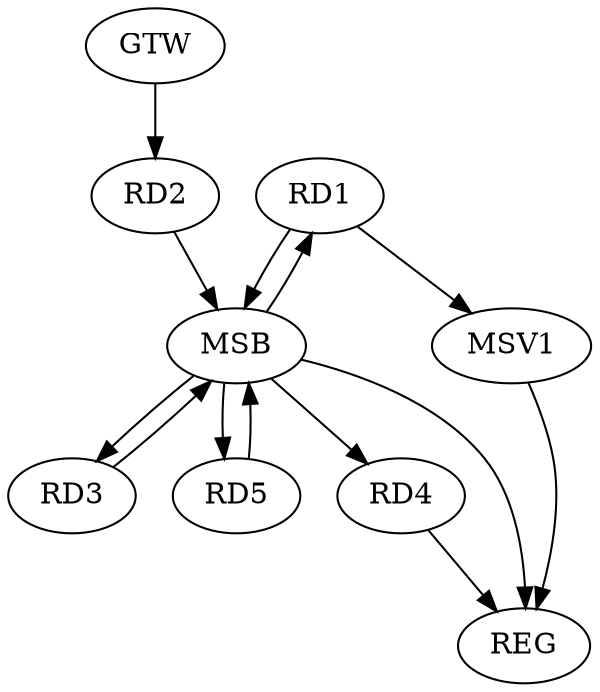 strict digraph G {
  RD1 [ label="RD1" ];
  RD2 [ label="RD2" ];
  RD3 [ label="RD3" ];
  RD4 [ label="RD4" ];
  RD5 [ label="RD5" ];
  GTW [ label="GTW" ];
  REG [ label="REG" ];
  MSB [ label="MSB" ];
  MSV1 [ label="MSV1" ];
  GTW -> RD2;
  RD4 -> REG;
  RD1 -> MSB;
  MSB -> REG;
  RD2 -> MSB;
  MSB -> RD3;
  RD3 -> MSB;
  MSB -> RD4;
  MSB -> RD5;
  RD5 -> MSB;
  MSB -> RD1;
  RD1 -> MSV1;
  MSV1 -> REG;
}
